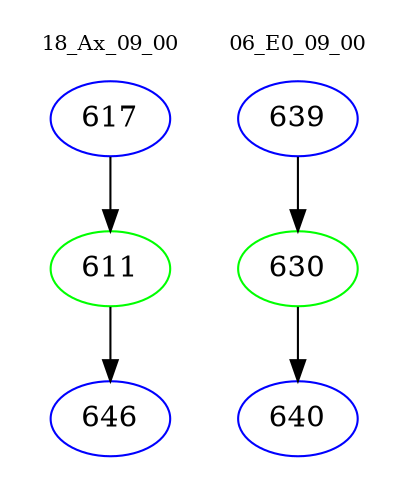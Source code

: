 digraph{
subgraph cluster_0 {
color = white
label = "18_Ax_09_00";
fontsize=10;
T0_617 [label="617", color="blue"]
T0_617 -> T0_611 [color="black"]
T0_611 [label="611", color="green"]
T0_611 -> T0_646 [color="black"]
T0_646 [label="646", color="blue"]
}
subgraph cluster_1 {
color = white
label = "06_E0_09_00";
fontsize=10;
T1_639 [label="639", color="blue"]
T1_639 -> T1_630 [color="black"]
T1_630 [label="630", color="green"]
T1_630 -> T1_640 [color="black"]
T1_640 [label="640", color="blue"]
}
}
